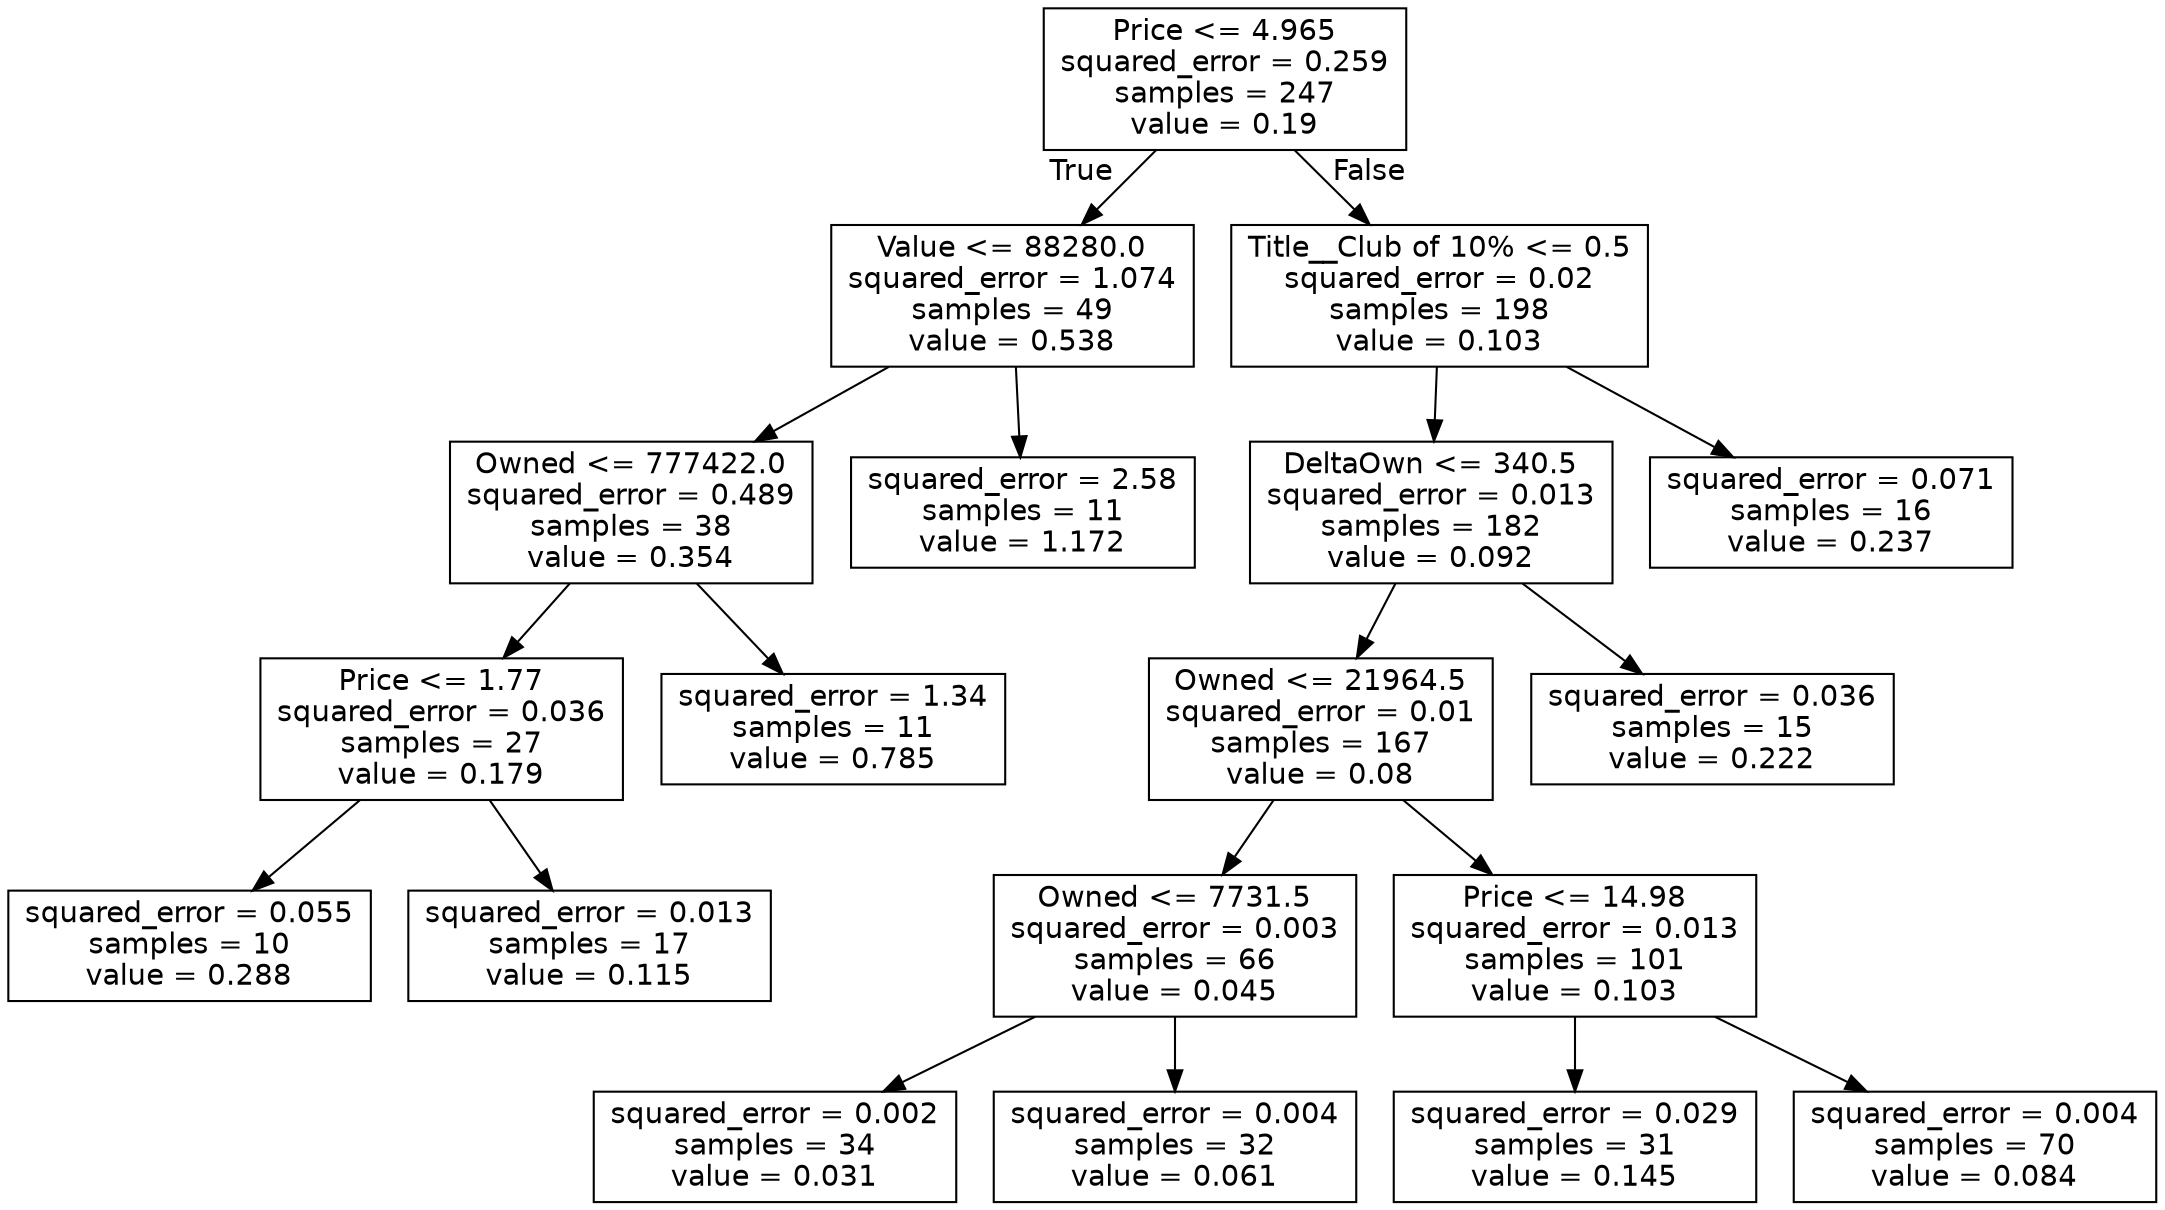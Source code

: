 digraph Tree {
node [shape=box, fontname="helvetica"] ;
edge [fontname="helvetica"] ;
0 [label="Price <= 4.965\nsquared_error = 0.259\nsamples = 247\nvalue = 0.19"] ;
1 [label="Value <= 88280.0\nsquared_error = 1.074\nsamples = 49\nvalue = 0.538"] ;
0 -> 1 [labeldistance=2.5, labelangle=45, headlabel="True"] ;
2 [label="Owned <= 777422.0\nsquared_error = 0.489\nsamples = 38\nvalue = 0.354"] ;
1 -> 2 ;
3 [label="Price <= 1.77\nsquared_error = 0.036\nsamples = 27\nvalue = 0.179"] ;
2 -> 3 ;
4 [label="squared_error = 0.055\nsamples = 10\nvalue = 0.288"] ;
3 -> 4 ;
5 [label="squared_error = 0.013\nsamples = 17\nvalue = 0.115"] ;
3 -> 5 ;
6 [label="squared_error = 1.34\nsamples = 11\nvalue = 0.785"] ;
2 -> 6 ;
7 [label="squared_error = 2.58\nsamples = 11\nvalue = 1.172"] ;
1 -> 7 ;
8 [label="Title__Club of 10% <= 0.5\nsquared_error = 0.02\nsamples = 198\nvalue = 0.103"] ;
0 -> 8 [labeldistance=2.5, labelangle=-45, headlabel="False"] ;
9 [label="DeltaOwn <= 340.5\nsquared_error = 0.013\nsamples = 182\nvalue = 0.092"] ;
8 -> 9 ;
10 [label="Owned <= 21964.5\nsquared_error = 0.01\nsamples = 167\nvalue = 0.08"] ;
9 -> 10 ;
11 [label="Owned <= 7731.5\nsquared_error = 0.003\nsamples = 66\nvalue = 0.045"] ;
10 -> 11 ;
12 [label="squared_error = 0.002\nsamples = 34\nvalue = 0.031"] ;
11 -> 12 ;
13 [label="squared_error = 0.004\nsamples = 32\nvalue = 0.061"] ;
11 -> 13 ;
14 [label="Price <= 14.98\nsquared_error = 0.013\nsamples = 101\nvalue = 0.103"] ;
10 -> 14 ;
15 [label="squared_error = 0.029\nsamples = 31\nvalue = 0.145"] ;
14 -> 15 ;
16 [label="squared_error = 0.004\nsamples = 70\nvalue = 0.084"] ;
14 -> 16 ;
17 [label="squared_error = 0.036\nsamples = 15\nvalue = 0.222"] ;
9 -> 17 ;
18 [label="squared_error = 0.071\nsamples = 16\nvalue = 0.237"] ;
8 -> 18 ;
}